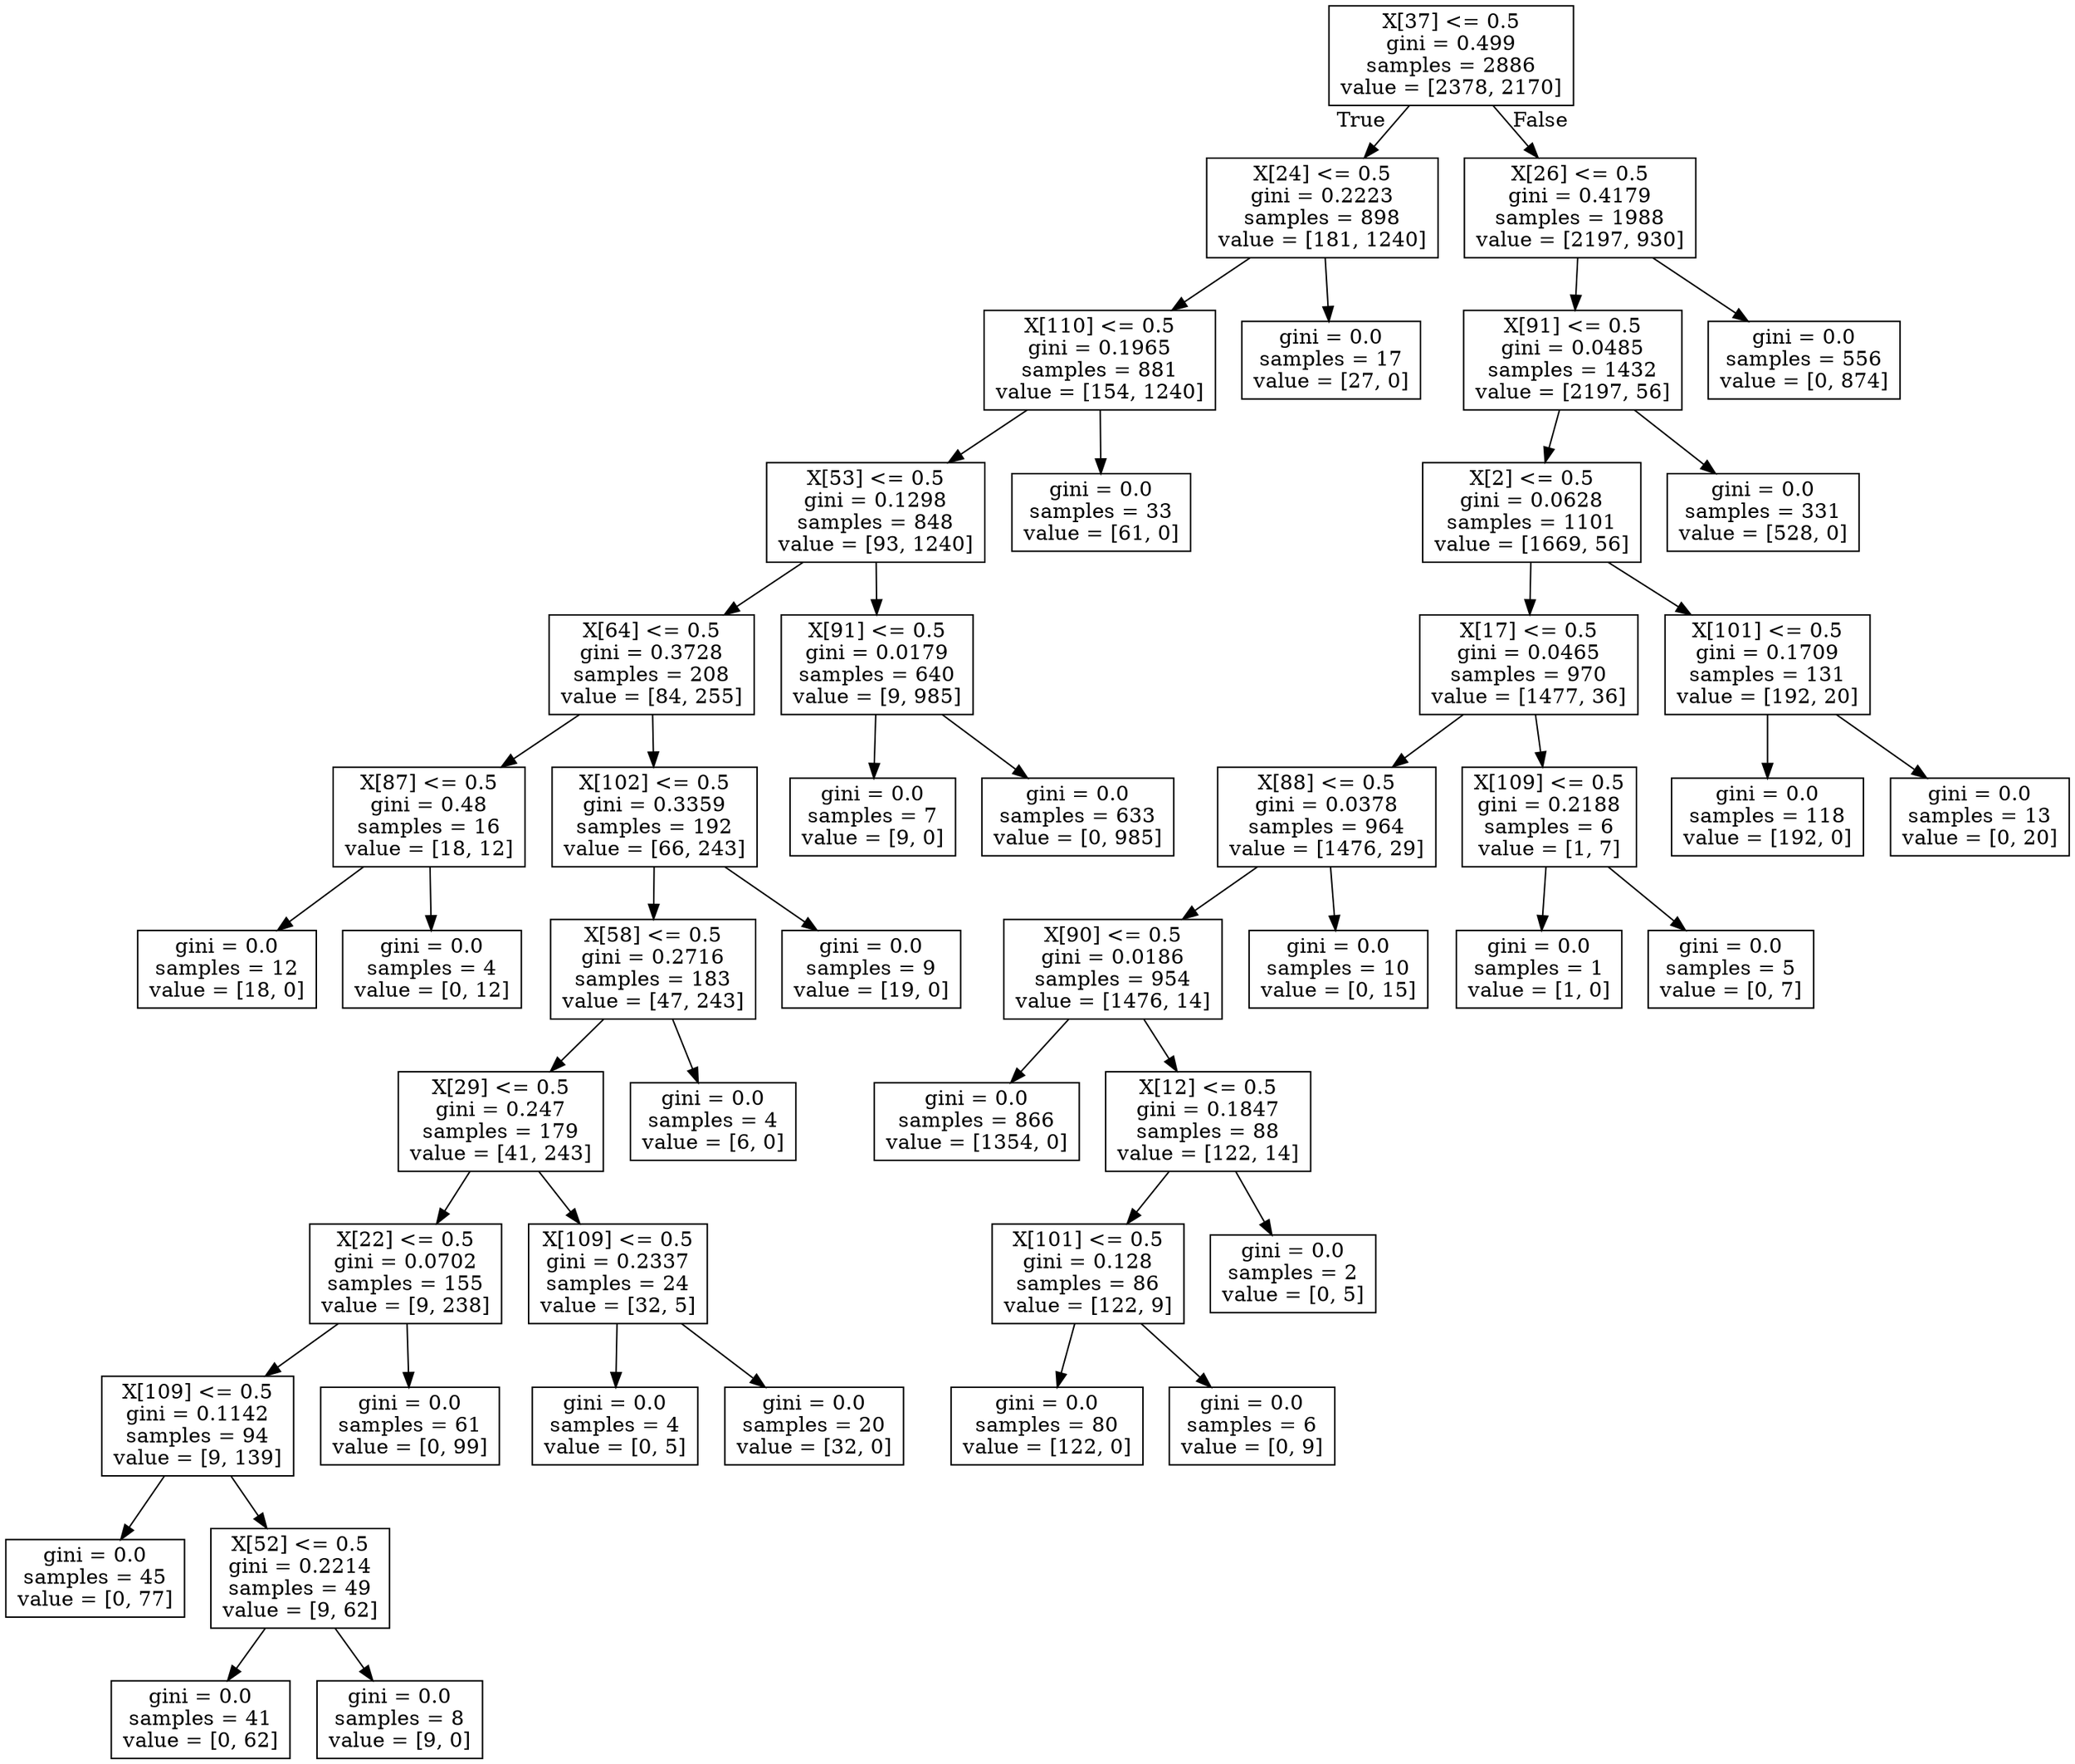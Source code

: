 digraph Tree {
node [shape=box] ;
0 [label="X[37] <= 0.5\ngini = 0.499\nsamples = 2886\nvalue = [2378, 2170]"] ;
1 [label="X[24] <= 0.5\ngini = 0.2223\nsamples = 898\nvalue = [181, 1240]"] ;
0 -> 1 [labeldistance=2.5, labelangle=45, headlabel="True"] ;
2 [label="X[110] <= 0.5\ngini = 0.1965\nsamples = 881\nvalue = [154, 1240]"] ;
1 -> 2 ;
3 [label="X[53] <= 0.5\ngini = 0.1298\nsamples = 848\nvalue = [93, 1240]"] ;
2 -> 3 ;
4 [label="X[64] <= 0.5\ngini = 0.3728\nsamples = 208\nvalue = [84, 255]"] ;
3 -> 4 ;
5 [label="X[87] <= 0.5\ngini = 0.48\nsamples = 16\nvalue = [18, 12]"] ;
4 -> 5 ;
6 [label="gini = 0.0\nsamples = 12\nvalue = [18, 0]"] ;
5 -> 6 ;
7 [label="gini = 0.0\nsamples = 4\nvalue = [0, 12]"] ;
5 -> 7 ;
8 [label="X[102] <= 0.5\ngini = 0.3359\nsamples = 192\nvalue = [66, 243]"] ;
4 -> 8 ;
9 [label="X[58] <= 0.5\ngini = 0.2716\nsamples = 183\nvalue = [47, 243]"] ;
8 -> 9 ;
10 [label="X[29] <= 0.5\ngini = 0.247\nsamples = 179\nvalue = [41, 243]"] ;
9 -> 10 ;
11 [label="X[22] <= 0.5\ngini = 0.0702\nsamples = 155\nvalue = [9, 238]"] ;
10 -> 11 ;
12 [label="X[109] <= 0.5\ngini = 0.1142\nsamples = 94\nvalue = [9, 139]"] ;
11 -> 12 ;
13 [label="gini = 0.0\nsamples = 45\nvalue = [0, 77]"] ;
12 -> 13 ;
14 [label="X[52] <= 0.5\ngini = 0.2214\nsamples = 49\nvalue = [9, 62]"] ;
12 -> 14 ;
15 [label="gini = 0.0\nsamples = 41\nvalue = [0, 62]"] ;
14 -> 15 ;
16 [label="gini = 0.0\nsamples = 8\nvalue = [9, 0]"] ;
14 -> 16 ;
17 [label="gini = 0.0\nsamples = 61\nvalue = [0, 99]"] ;
11 -> 17 ;
18 [label="X[109] <= 0.5\ngini = 0.2337\nsamples = 24\nvalue = [32, 5]"] ;
10 -> 18 ;
19 [label="gini = 0.0\nsamples = 4\nvalue = [0, 5]"] ;
18 -> 19 ;
20 [label="gini = 0.0\nsamples = 20\nvalue = [32, 0]"] ;
18 -> 20 ;
21 [label="gini = 0.0\nsamples = 4\nvalue = [6, 0]"] ;
9 -> 21 ;
22 [label="gini = 0.0\nsamples = 9\nvalue = [19, 0]"] ;
8 -> 22 ;
23 [label="X[91] <= 0.5\ngini = 0.0179\nsamples = 640\nvalue = [9, 985]"] ;
3 -> 23 ;
24 [label="gini = 0.0\nsamples = 7\nvalue = [9, 0]"] ;
23 -> 24 ;
25 [label="gini = 0.0\nsamples = 633\nvalue = [0, 985]"] ;
23 -> 25 ;
26 [label="gini = 0.0\nsamples = 33\nvalue = [61, 0]"] ;
2 -> 26 ;
27 [label="gini = 0.0\nsamples = 17\nvalue = [27, 0]"] ;
1 -> 27 ;
28 [label="X[26] <= 0.5\ngini = 0.4179\nsamples = 1988\nvalue = [2197, 930]"] ;
0 -> 28 [labeldistance=2.5, labelangle=-45, headlabel="False"] ;
29 [label="X[91] <= 0.5\ngini = 0.0485\nsamples = 1432\nvalue = [2197, 56]"] ;
28 -> 29 ;
30 [label="X[2] <= 0.5\ngini = 0.0628\nsamples = 1101\nvalue = [1669, 56]"] ;
29 -> 30 ;
31 [label="X[17] <= 0.5\ngini = 0.0465\nsamples = 970\nvalue = [1477, 36]"] ;
30 -> 31 ;
32 [label="X[88] <= 0.5\ngini = 0.0378\nsamples = 964\nvalue = [1476, 29]"] ;
31 -> 32 ;
33 [label="X[90] <= 0.5\ngini = 0.0186\nsamples = 954\nvalue = [1476, 14]"] ;
32 -> 33 ;
34 [label="gini = 0.0\nsamples = 866\nvalue = [1354, 0]"] ;
33 -> 34 ;
35 [label="X[12] <= 0.5\ngini = 0.1847\nsamples = 88\nvalue = [122, 14]"] ;
33 -> 35 ;
36 [label="X[101] <= 0.5\ngini = 0.128\nsamples = 86\nvalue = [122, 9]"] ;
35 -> 36 ;
37 [label="gini = 0.0\nsamples = 80\nvalue = [122, 0]"] ;
36 -> 37 ;
38 [label="gini = 0.0\nsamples = 6\nvalue = [0, 9]"] ;
36 -> 38 ;
39 [label="gini = 0.0\nsamples = 2\nvalue = [0, 5]"] ;
35 -> 39 ;
40 [label="gini = 0.0\nsamples = 10\nvalue = [0, 15]"] ;
32 -> 40 ;
41 [label="X[109] <= 0.5\ngini = 0.2188\nsamples = 6\nvalue = [1, 7]"] ;
31 -> 41 ;
42 [label="gini = 0.0\nsamples = 1\nvalue = [1, 0]"] ;
41 -> 42 ;
43 [label="gini = 0.0\nsamples = 5\nvalue = [0, 7]"] ;
41 -> 43 ;
44 [label="X[101] <= 0.5\ngini = 0.1709\nsamples = 131\nvalue = [192, 20]"] ;
30 -> 44 ;
45 [label="gini = 0.0\nsamples = 118\nvalue = [192, 0]"] ;
44 -> 45 ;
46 [label="gini = 0.0\nsamples = 13\nvalue = [0, 20]"] ;
44 -> 46 ;
47 [label="gini = 0.0\nsamples = 331\nvalue = [528, 0]"] ;
29 -> 47 ;
48 [label="gini = 0.0\nsamples = 556\nvalue = [0, 874]"] ;
28 -> 48 ;
}